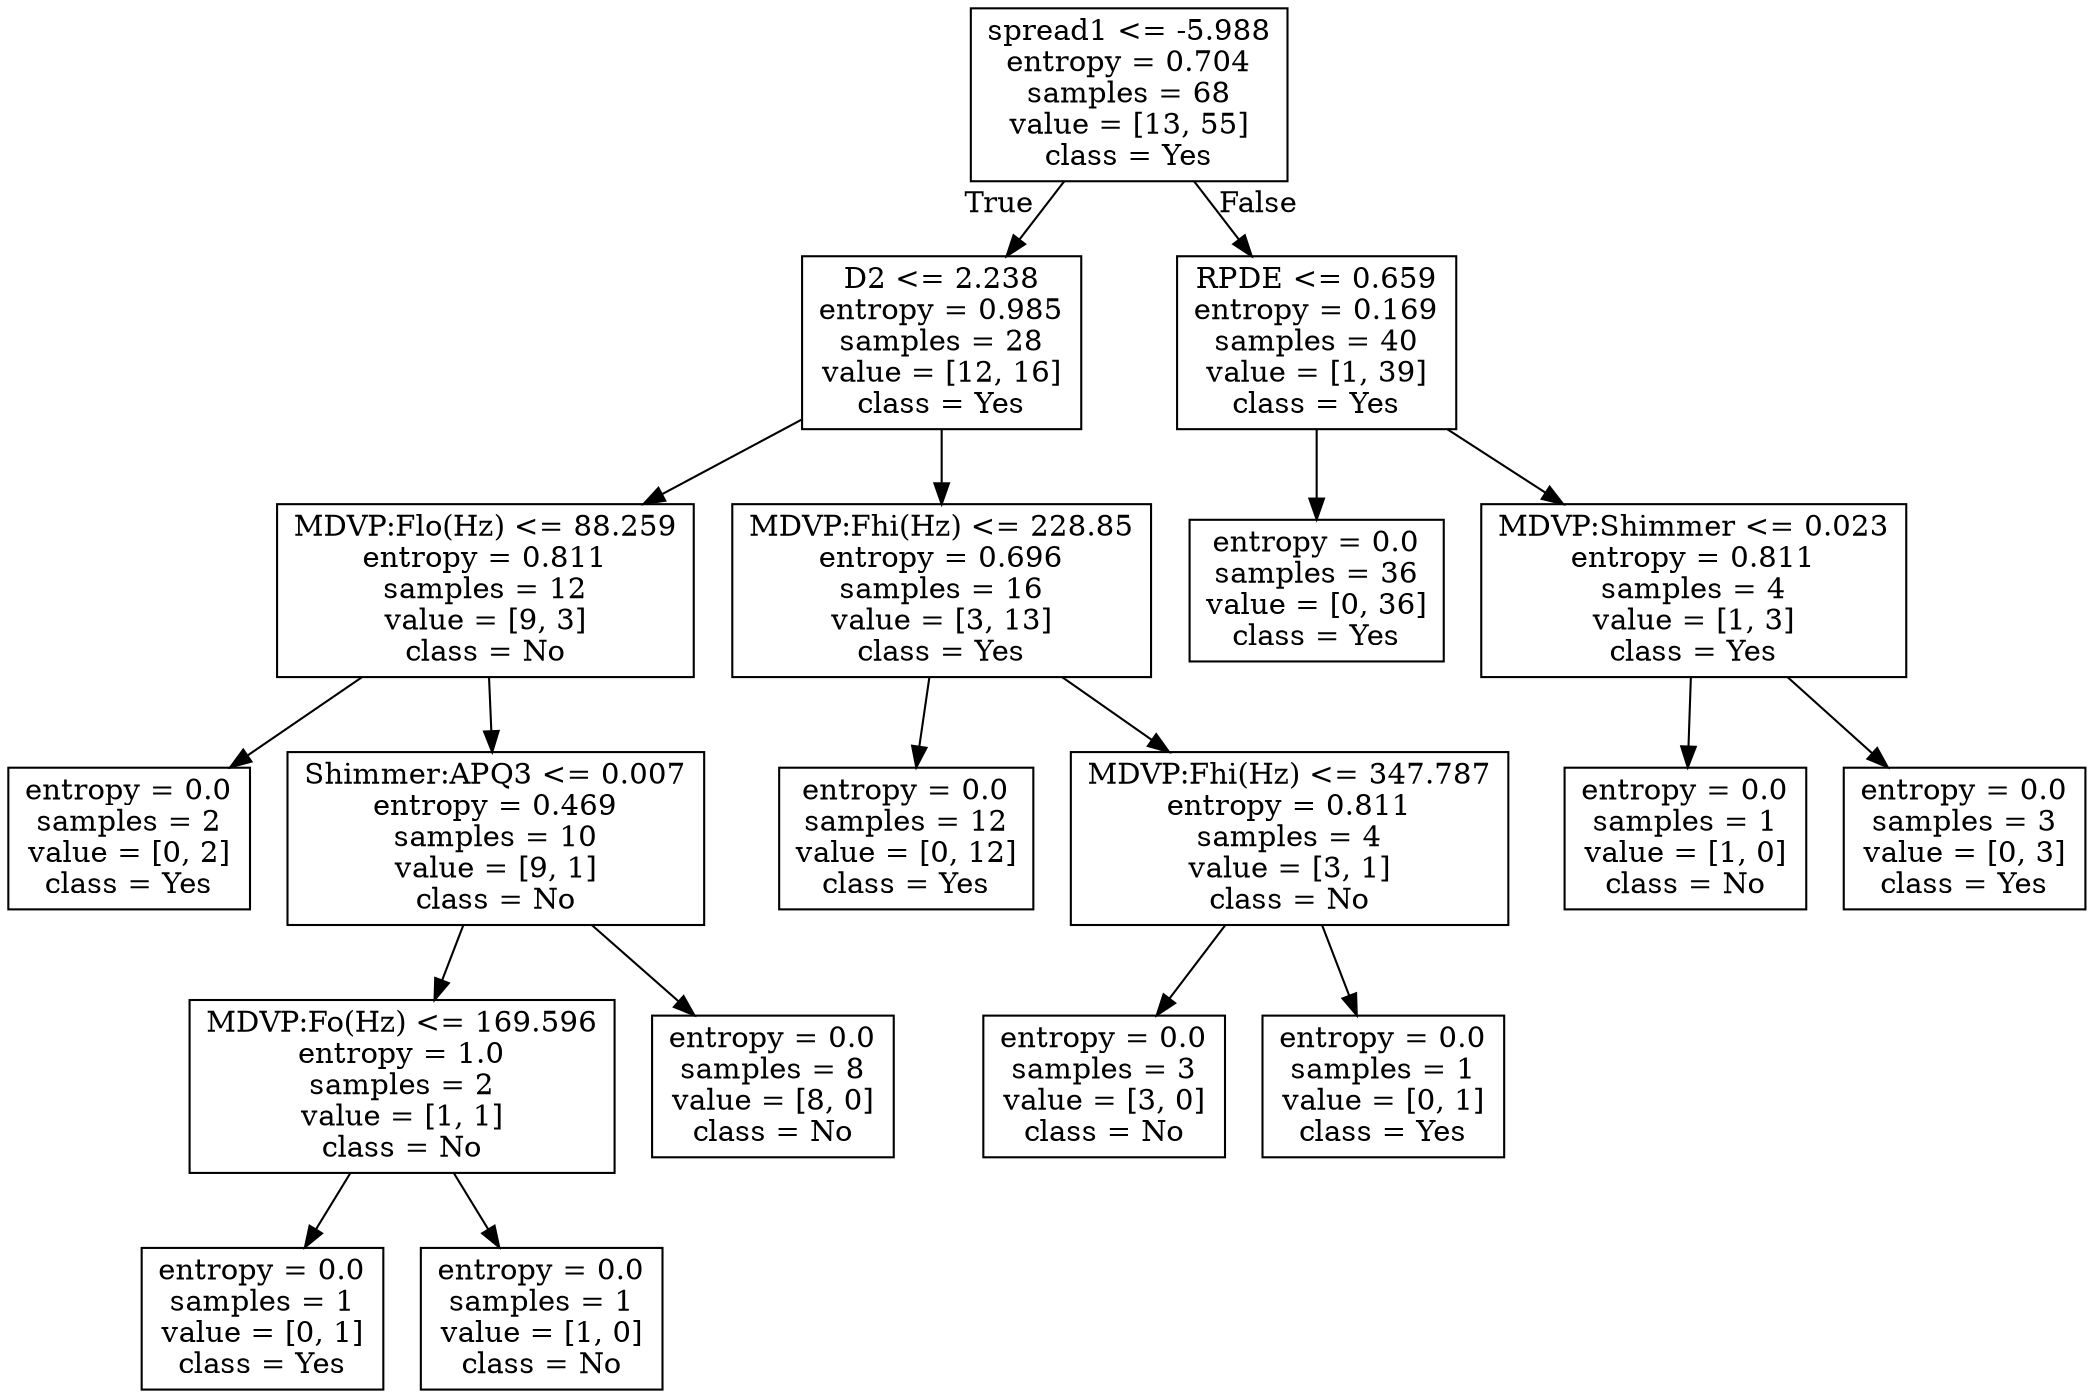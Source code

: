 digraph Tree {
node [shape=box] ;
0 [label="spread1 <= -5.988\nentropy = 0.704\nsamples = 68\nvalue = [13, 55]\nclass = Yes"] ;
1 [label="D2 <= 2.238\nentropy = 0.985\nsamples = 28\nvalue = [12, 16]\nclass = Yes"] ;
0 -> 1 [labeldistance=2.5, labelangle=45, headlabel="True"] ;
2 [label="MDVP:Flo(Hz) <= 88.259\nentropy = 0.811\nsamples = 12\nvalue = [9, 3]\nclass = No"] ;
1 -> 2 ;
3 [label="entropy = 0.0\nsamples = 2\nvalue = [0, 2]\nclass = Yes"] ;
2 -> 3 ;
4 [label="Shimmer:APQ3 <= 0.007\nentropy = 0.469\nsamples = 10\nvalue = [9, 1]\nclass = No"] ;
2 -> 4 ;
5 [label="MDVP:Fo(Hz) <= 169.596\nentropy = 1.0\nsamples = 2\nvalue = [1, 1]\nclass = No"] ;
4 -> 5 ;
6 [label="entropy = 0.0\nsamples = 1\nvalue = [0, 1]\nclass = Yes"] ;
5 -> 6 ;
7 [label="entropy = 0.0\nsamples = 1\nvalue = [1, 0]\nclass = No"] ;
5 -> 7 ;
8 [label="entropy = 0.0\nsamples = 8\nvalue = [8, 0]\nclass = No"] ;
4 -> 8 ;
9 [label="MDVP:Fhi(Hz) <= 228.85\nentropy = 0.696\nsamples = 16\nvalue = [3, 13]\nclass = Yes"] ;
1 -> 9 ;
10 [label="entropy = 0.0\nsamples = 12\nvalue = [0, 12]\nclass = Yes"] ;
9 -> 10 ;
11 [label="MDVP:Fhi(Hz) <= 347.787\nentropy = 0.811\nsamples = 4\nvalue = [3, 1]\nclass = No"] ;
9 -> 11 ;
12 [label="entropy = 0.0\nsamples = 3\nvalue = [3, 0]\nclass = No"] ;
11 -> 12 ;
13 [label="entropy = 0.0\nsamples = 1\nvalue = [0, 1]\nclass = Yes"] ;
11 -> 13 ;
14 [label="RPDE <= 0.659\nentropy = 0.169\nsamples = 40\nvalue = [1, 39]\nclass = Yes"] ;
0 -> 14 [labeldistance=2.5, labelangle=-45, headlabel="False"] ;
15 [label="entropy = 0.0\nsamples = 36\nvalue = [0, 36]\nclass = Yes"] ;
14 -> 15 ;
16 [label="MDVP:Shimmer <= 0.023\nentropy = 0.811\nsamples = 4\nvalue = [1, 3]\nclass = Yes"] ;
14 -> 16 ;
17 [label="entropy = 0.0\nsamples = 1\nvalue = [1, 0]\nclass = No"] ;
16 -> 17 ;
18 [label="entropy = 0.0\nsamples = 3\nvalue = [0, 3]\nclass = Yes"] ;
16 -> 18 ;
}